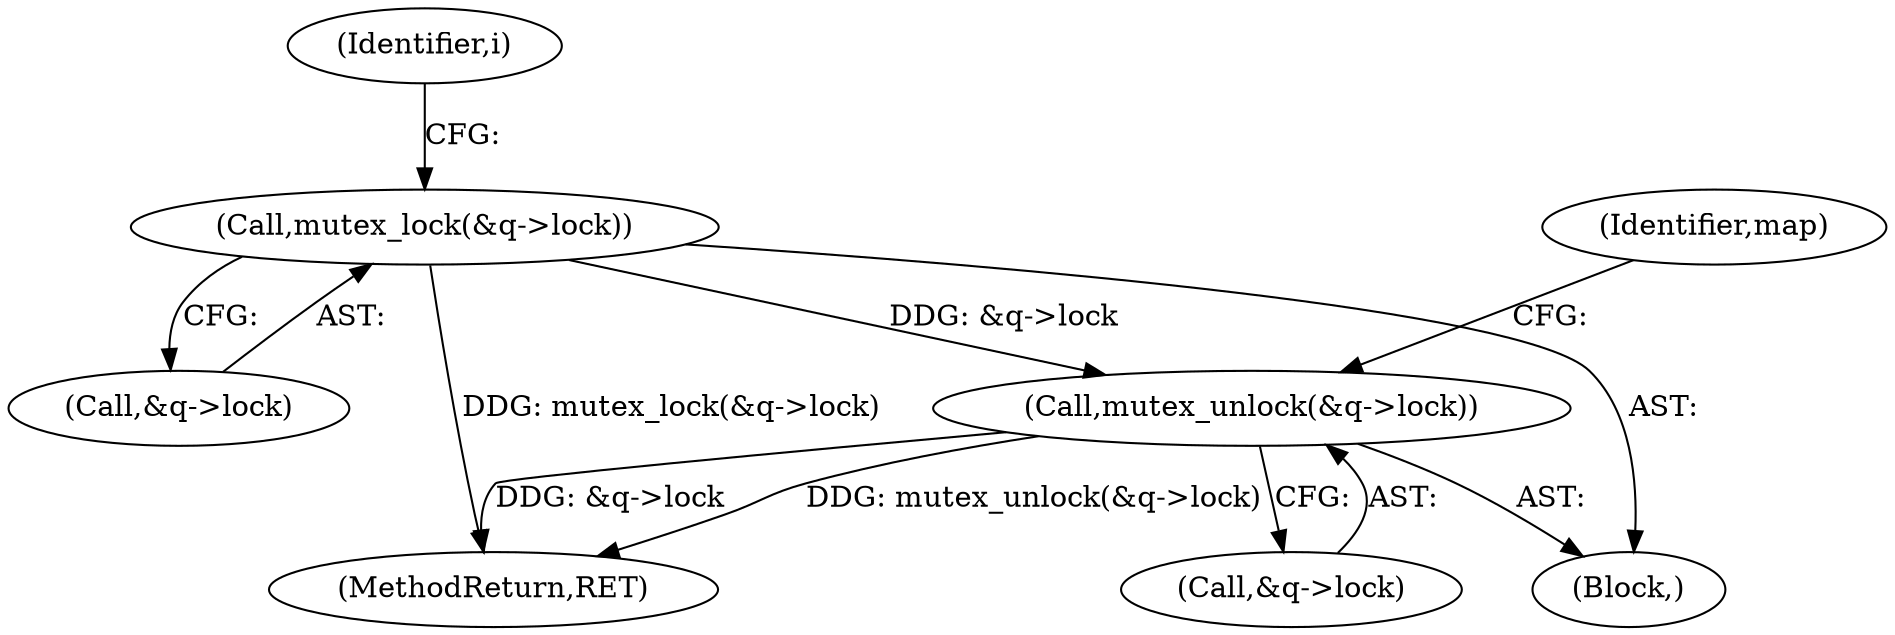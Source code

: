 digraph "0_linux_0b29669c065f60501e7289e1950fa2a618962358_0@API" {
"1000205" [label="(Call,mutex_unlock(&q->lock))"];
"1000145" [label="(Call,mutex_lock(&q->lock))"];
"1000139" [label="(Block,)"];
"1000206" [label="(Call,&q->lock)"];
"1000213" [label="(MethodReturn,RET)"];
"1000211" [label="(Identifier,map)"];
"1000152" [label="(Identifier,i)"];
"1000205" [label="(Call,mutex_unlock(&q->lock))"];
"1000146" [label="(Call,&q->lock)"];
"1000145" [label="(Call,mutex_lock(&q->lock))"];
"1000205" -> "1000139"  [label="AST: "];
"1000205" -> "1000206"  [label="CFG: "];
"1000206" -> "1000205"  [label="AST: "];
"1000211" -> "1000205"  [label="CFG: "];
"1000205" -> "1000213"  [label="DDG: &q->lock"];
"1000205" -> "1000213"  [label="DDG: mutex_unlock(&q->lock)"];
"1000145" -> "1000205"  [label="DDG: &q->lock"];
"1000145" -> "1000139"  [label="AST: "];
"1000145" -> "1000146"  [label="CFG: "];
"1000146" -> "1000145"  [label="AST: "];
"1000152" -> "1000145"  [label="CFG: "];
"1000145" -> "1000213"  [label="DDG: mutex_lock(&q->lock)"];
}
